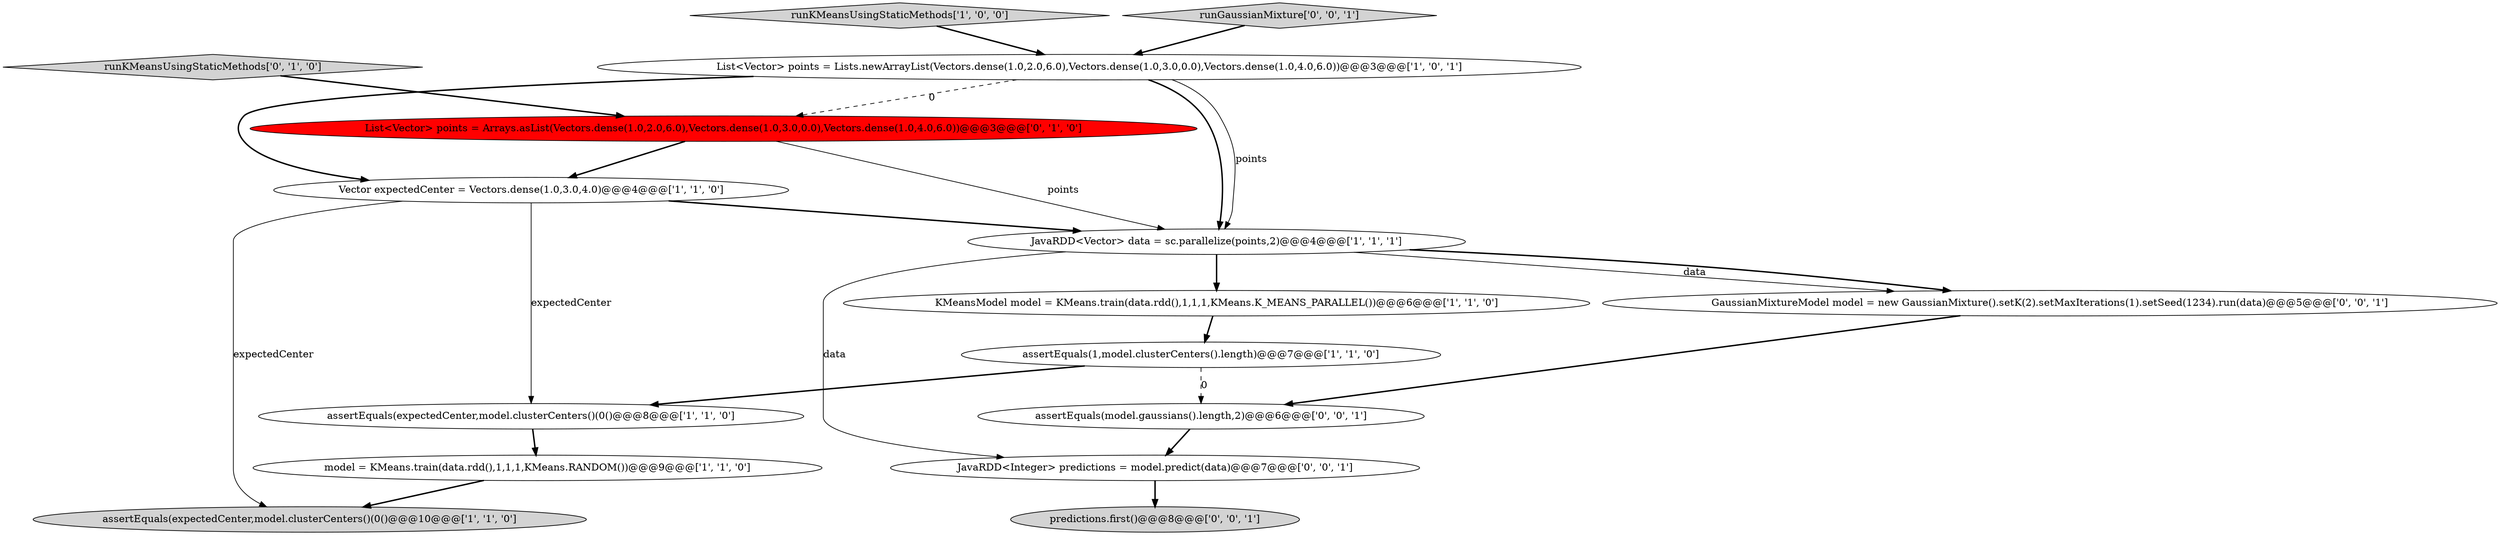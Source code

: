 digraph {
13 [style = filled, label = "GaussianMixtureModel model = new GaussianMixture().setK(2).setMaxIterations(1).setSeed(1234).run(data)@@@5@@@['0', '0', '1']", fillcolor = white, shape = ellipse image = "AAA0AAABBB3BBB"];
3 [style = filled, label = "Vector expectedCenter = Vectors.dense(1.0,3.0,4.0)@@@4@@@['1', '1', '0']", fillcolor = white, shape = ellipse image = "AAA0AAABBB1BBB"];
9 [style = filled, label = "runKMeansUsingStaticMethods['0', '1', '0']", fillcolor = lightgray, shape = diamond image = "AAA0AAABBB2BBB"];
8 [style = filled, label = "assertEquals(expectedCenter,model.clusterCenters()(0()@@@8@@@['1', '1', '0']", fillcolor = white, shape = ellipse image = "AAA0AAABBB1BBB"];
14 [style = filled, label = "predictions.first()@@@8@@@['0', '0', '1']", fillcolor = lightgray, shape = ellipse image = "AAA0AAABBB3BBB"];
1 [style = filled, label = "KMeansModel model = KMeans.train(data.rdd(),1,1,1,KMeans.K_MEANS_PARALLEL())@@@6@@@['1', '1', '0']", fillcolor = white, shape = ellipse image = "AAA0AAABBB1BBB"];
5 [style = filled, label = "assertEquals(expectedCenter,model.clusterCenters()(0()@@@10@@@['1', '1', '0']", fillcolor = lightgray, shape = ellipse image = "AAA0AAABBB1BBB"];
15 [style = filled, label = "assertEquals(model.gaussians().length,2)@@@6@@@['0', '0', '1']", fillcolor = white, shape = ellipse image = "AAA0AAABBB3BBB"];
2 [style = filled, label = "runKMeansUsingStaticMethods['1', '0', '0']", fillcolor = lightgray, shape = diamond image = "AAA0AAABBB1BBB"];
6 [style = filled, label = "JavaRDD<Vector> data = sc.parallelize(points,2)@@@4@@@['1', '1', '1']", fillcolor = white, shape = ellipse image = "AAA0AAABBB1BBB"];
10 [style = filled, label = "List<Vector> points = Arrays.asList(Vectors.dense(1.0,2.0,6.0),Vectors.dense(1.0,3.0,0.0),Vectors.dense(1.0,4.0,6.0))@@@3@@@['0', '1', '0']", fillcolor = red, shape = ellipse image = "AAA1AAABBB2BBB"];
12 [style = filled, label = "JavaRDD<Integer> predictions = model.predict(data)@@@7@@@['0', '0', '1']", fillcolor = white, shape = ellipse image = "AAA0AAABBB3BBB"];
0 [style = filled, label = "List<Vector> points = Lists.newArrayList(Vectors.dense(1.0,2.0,6.0),Vectors.dense(1.0,3.0,0.0),Vectors.dense(1.0,4.0,6.0))@@@3@@@['1', '0', '1']", fillcolor = white, shape = ellipse image = "AAA0AAABBB1BBB"];
11 [style = filled, label = "runGaussianMixture['0', '0', '1']", fillcolor = lightgray, shape = diamond image = "AAA0AAABBB3BBB"];
4 [style = filled, label = "model = KMeans.train(data.rdd(),1,1,1,KMeans.RANDOM())@@@9@@@['1', '1', '0']", fillcolor = white, shape = ellipse image = "AAA0AAABBB1BBB"];
7 [style = filled, label = "assertEquals(1,model.clusterCenters().length)@@@7@@@['1', '1', '0']", fillcolor = white, shape = ellipse image = "AAA0AAABBB1BBB"];
0->3 [style = bold, label=""];
0->6 [style = bold, label=""];
3->5 [style = solid, label="expectedCenter"];
3->6 [style = bold, label=""];
10->3 [style = bold, label=""];
9->10 [style = bold, label=""];
7->8 [style = bold, label=""];
1->7 [style = bold, label=""];
0->10 [style = dashed, label="0"];
6->12 [style = solid, label="data"];
6->1 [style = bold, label=""];
2->0 [style = bold, label=""];
11->0 [style = bold, label=""];
10->6 [style = solid, label="points"];
0->6 [style = solid, label="points"];
6->13 [style = solid, label="data"];
6->13 [style = bold, label=""];
12->14 [style = bold, label=""];
7->15 [style = dashed, label="0"];
15->12 [style = bold, label=""];
13->15 [style = bold, label=""];
3->8 [style = solid, label="expectedCenter"];
8->4 [style = bold, label=""];
4->5 [style = bold, label=""];
}
